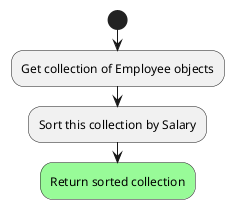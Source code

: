 @startuml
'https://plantuml.com/activity-diagram-beta

start
    :Get collection of Employee objects;
    :Sort this collection by Salary;
    #palegreen:Return sorted collection;
    kill
@enduml
